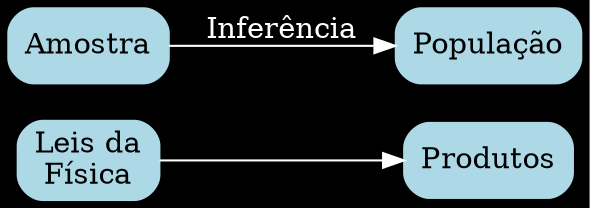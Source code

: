 digraph G {
  bgcolor=black;
  rankdir="LR"
  node [shape=box, style="filled, rounded", color=lightblue];
  edge [color=white];
  "Leis da\nFísica" -> "Produtos";
  "Amostra" -> "População" [label="Inferência", fontcolor=white];
  }